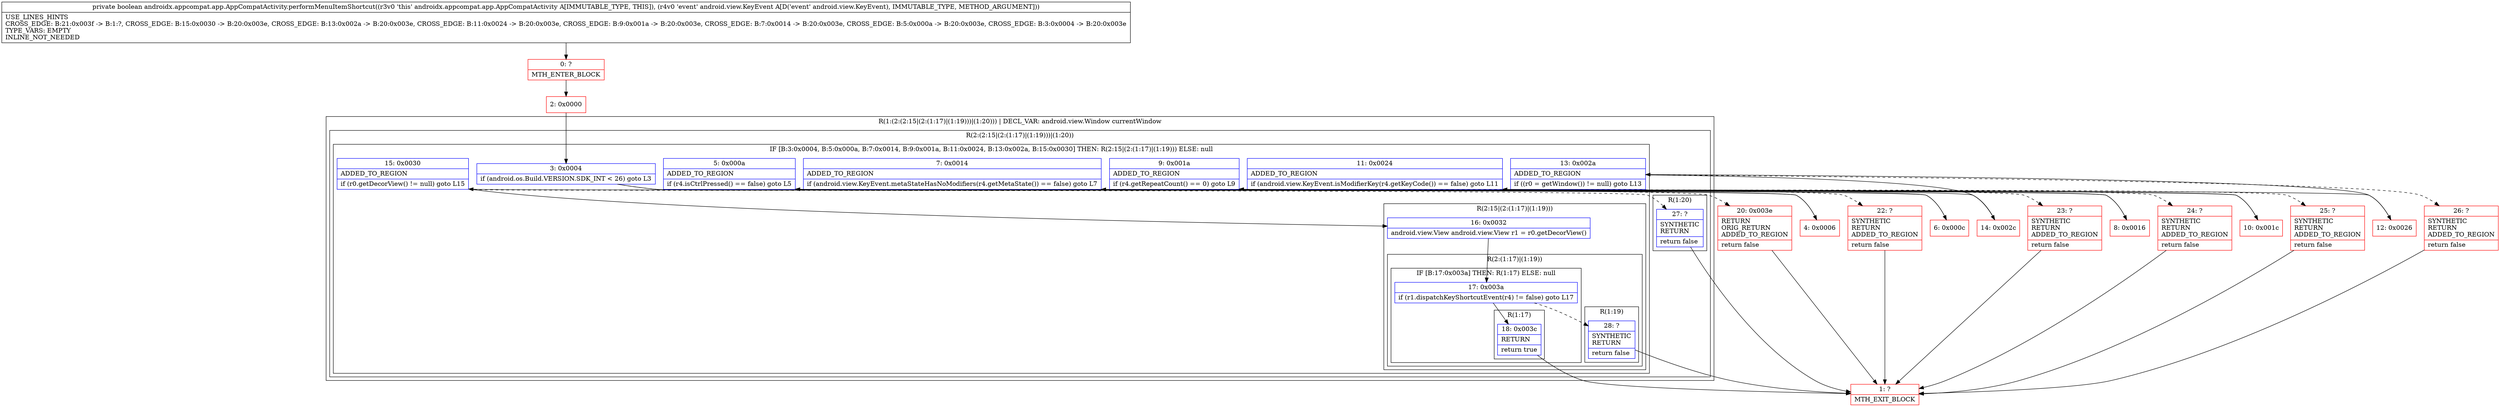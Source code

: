 digraph "CFG forandroidx.appcompat.app.AppCompatActivity.performMenuItemShortcut(Landroid\/view\/KeyEvent;)Z" {
subgraph cluster_Region_2019866822 {
label = "R(1:(2:(2:15|(2:(1:17)|(1:19)))|(1:20))) | DECL_VAR: android.view.Window currentWindow\l";
node [shape=record,color=blue];
subgraph cluster_Region_1778565171 {
label = "R(2:(2:15|(2:(1:17)|(1:19)))|(1:20))";
node [shape=record,color=blue];
subgraph cluster_IfRegion_1852962646 {
label = "IF [B:3:0x0004, B:5:0x000a, B:7:0x0014, B:9:0x001a, B:11:0x0024, B:13:0x002a, B:15:0x0030] THEN: R(2:15|(2:(1:17)|(1:19))) ELSE: null";
node [shape=record,color=blue];
Node_3 [shape=record,label="{3\:\ 0x0004|if (android.os.Build.VERSION.SDK_INT \< 26) goto L3\l}"];
Node_5 [shape=record,label="{5\:\ 0x000a|ADDED_TO_REGION\l|if (r4.isCtrlPressed() == false) goto L5\l}"];
Node_7 [shape=record,label="{7\:\ 0x0014|ADDED_TO_REGION\l|if (android.view.KeyEvent.metaStateHasNoModifiers(r4.getMetaState()) == false) goto L7\l}"];
Node_9 [shape=record,label="{9\:\ 0x001a|ADDED_TO_REGION\l|if (r4.getRepeatCount() == 0) goto L9\l}"];
Node_11 [shape=record,label="{11\:\ 0x0024|ADDED_TO_REGION\l|if (android.view.KeyEvent.isModifierKey(r4.getKeyCode()) == false) goto L11\l}"];
Node_13 [shape=record,label="{13\:\ 0x002a|ADDED_TO_REGION\l|if ((r0 = getWindow()) != null) goto L13\l}"];
Node_15 [shape=record,label="{15\:\ 0x0030|ADDED_TO_REGION\l|if (r0.getDecorView() != null) goto L15\l}"];
subgraph cluster_Region_44171170 {
label = "R(2:15|(2:(1:17)|(1:19)))";
node [shape=record,color=blue];
Node_16 [shape=record,label="{16\:\ 0x0032|android.view.View android.view.View r1 = r0.getDecorView()\l}"];
subgraph cluster_Region_305075991 {
label = "R(2:(1:17)|(1:19))";
node [shape=record,color=blue];
subgraph cluster_IfRegion_85348569 {
label = "IF [B:17:0x003a] THEN: R(1:17) ELSE: null";
node [shape=record,color=blue];
Node_17 [shape=record,label="{17\:\ 0x003a|if (r1.dispatchKeyShortcutEvent(r4) != false) goto L17\l}"];
subgraph cluster_Region_1339047708 {
label = "R(1:17)";
node [shape=record,color=blue];
Node_18 [shape=record,label="{18\:\ 0x003c|RETURN\l|return true\l}"];
}
}
subgraph cluster_Region_858746253 {
label = "R(1:19)";
node [shape=record,color=blue];
Node_28 [shape=record,label="{28\:\ ?|SYNTHETIC\lRETURN\l|return false\l}"];
}
}
}
}
subgraph cluster_Region_1376122873 {
label = "R(1:20)";
node [shape=record,color=blue];
Node_27 [shape=record,label="{27\:\ ?|SYNTHETIC\lRETURN\l|return false\l}"];
}
}
}
Node_0 [shape=record,color=red,label="{0\:\ ?|MTH_ENTER_BLOCK\l}"];
Node_2 [shape=record,color=red,label="{2\:\ 0x0000}"];
Node_4 [shape=record,color=red,label="{4\:\ 0x0006}"];
Node_6 [shape=record,color=red,label="{6\:\ 0x000c}"];
Node_8 [shape=record,color=red,label="{8\:\ 0x0016}"];
Node_10 [shape=record,color=red,label="{10\:\ 0x001c}"];
Node_12 [shape=record,color=red,label="{12\:\ 0x0026}"];
Node_14 [shape=record,color=red,label="{14\:\ 0x002c}"];
Node_1 [shape=record,color=red,label="{1\:\ ?|MTH_EXIT_BLOCK\l}"];
Node_26 [shape=record,color=red,label="{26\:\ ?|SYNTHETIC\lRETURN\lADDED_TO_REGION\l|return false\l}"];
Node_25 [shape=record,color=red,label="{25\:\ ?|SYNTHETIC\lRETURN\lADDED_TO_REGION\l|return false\l}"];
Node_24 [shape=record,color=red,label="{24\:\ ?|SYNTHETIC\lRETURN\lADDED_TO_REGION\l|return false\l}"];
Node_23 [shape=record,color=red,label="{23\:\ ?|SYNTHETIC\lRETURN\lADDED_TO_REGION\l|return false\l}"];
Node_22 [shape=record,color=red,label="{22\:\ ?|SYNTHETIC\lRETURN\lADDED_TO_REGION\l|return false\l}"];
Node_20 [shape=record,color=red,label="{20\:\ 0x003e|RETURN\lORIG_RETURN\lADDED_TO_REGION\l|return false\l}"];
MethodNode[shape=record,label="{private boolean androidx.appcompat.app.AppCompatActivity.performMenuItemShortcut((r3v0 'this' androidx.appcompat.app.AppCompatActivity A[IMMUTABLE_TYPE, THIS]), (r4v0 'event' android.view.KeyEvent A[D('event' android.view.KeyEvent), IMMUTABLE_TYPE, METHOD_ARGUMENT]))  | USE_LINES_HINTS\lCROSS_EDGE: B:21:0x003f \-\> B:1:?, CROSS_EDGE: B:15:0x0030 \-\> B:20:0x003e, CROSS_EDGE: B:13:0x002a \-\> B:20:0x003e, CROSS_EDGE: B:11:0x0024 \-\> B:20:0x003e, CROSS_EDGE: B:9:0x001a \-\> B:20:0x003e, CROSS_EDGE: B:7:0x0014 \-\> B:20:0x003e, CROSS_EDGE: B:5:0x000a \-\> B:20:0x003e, CROSS_EDGE: B:3:0x0004 \-\> B:20:0x003e\lTYPE_VARS: EMPTY\lINLINE_NOT_NEEDED\l}"];
MethodNode -> Node_0;Node_3 -> Node_4;
Node_3 -> Node_20[style=dashed];
Node_5 -> Node_6;
Node_5 -> Node_22[style=dashed];
Node_7 -> Node_8;
Node_7 -> Node_23[style=dashed];
Node_9 -> Node_10;
Node_9 -> Node_24[style=dashed];
Node_11 -> Node_12;
Node_11 -> Node_25[style=dashed];
Node_13 -> Node_14;
Node_13 -> Node_26[style=dashed];
Node_15 -> Node_16;
Node_15 -> Node_27[style=dashed];
Node_16 -> Node_17;
Node_17 -> Node_18;
Node_17 -> Node_28[style=dashed];
Node_18 -> Node_1;
Node_28 -> Node_1;
Node_27 -> Node_1;
Node_0 -> Node_2;
Node_2 -> Node_3;
Node_4 -> Node_5;
Node_6 -> Node_7;
Node_8 -> Node_9;
Node_10 -> Node_11;
Node_12 -> Node_13;
Node_14 -> Node_15;
Node_26 -> Node_1;
Node_25 -> Node_1;
Node_24 -> Node_1;
Node_23 -> Node_1;
Node_22 -> Node_1;
Node_20 -> Node_1;
}

